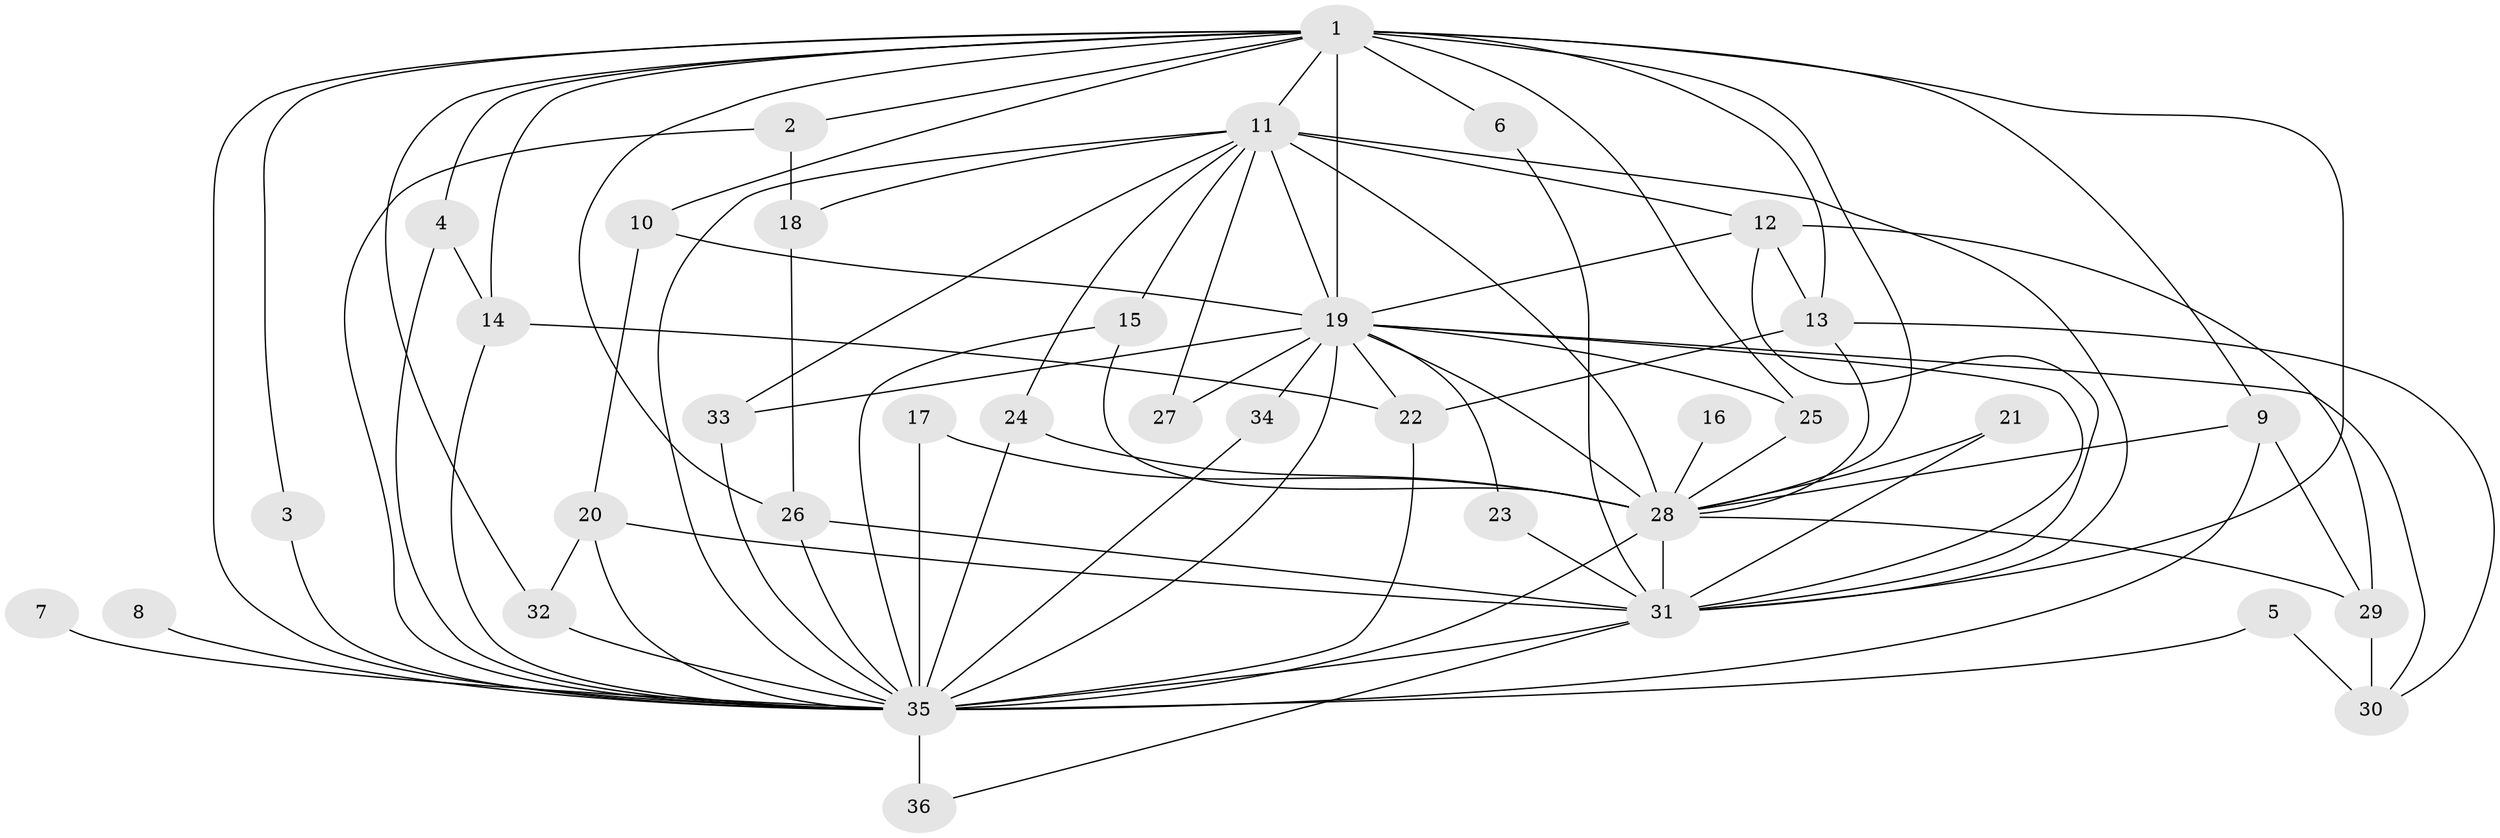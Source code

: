 // original degree distribution, {14: 0.027777777777777776, 15: 0.027777777777777776, 23: 0.027777777777777776, 17: 0.013888888888888888, 20: 0.013888888888888888, 18: 0.013888888888888888, 16: 0.013888888888888888, 4: 0.1111111111111111, 3: 0.19444444444444445, 5: 0.041666666666666664, 2: 0.5138888888888888}
// Generated by graph-tools (version 1.1) at 2025/49/03/09/25 03:49:29]
// undirected, 36 vertices, 88 edges
graph export_dot {
graph [start="1"]
  node [color=gray90,style=filled];
  1;
  2;
  3;
  4;
  5;
  6;
  7;
  8;
  9;
  10;
  11;
  12;
  13;
  14;
  15;
  16;
  17;
  18;
  19;
  20;
  21;
  22;
  23;
  24;
  25;
  26;
  27;
  28;
  29;
  30;
  31;
  32;
  33;
  34;
  35;
  36;
  1 -- 2 [weight=1.0];
  1 -- 3 [weight=1.0];
  1 -- 4 [weight=1.0];
  1 -- 6 [weight=1.0];
  1 -- 9 [weight=1.0];
  1 -- 10 [weight=1.0];
  1 -- 11 [weight=2.0];
  1 -- 13 [weight=1.0];
  1 -- 14 [weight=1.0];
  1 -- 19 [weight=4.0];
  1 -- 25 [weight=1.0];
  1 -- 26 [weight=1.0];
  1 -- 28 [weight=4.0];
  1 -- 31 [weight=2.0];
  1 -- 32 [weight=1.0];
  1 -- 35 [weight=4.0];
  2 -- 18 [weight=1.0];
  2 -- 35 [weight=1.0];
  3 -- 35 [weight=1.0];
  4 -- 14 [weight=1.0];
  4 -- 35 [weight=1.0];
  5 -- 30 [weight=1.0];
  5 -- 35 [weight=2.0];
  6 -- 31 [weight=1.0];
  7 -- 35 [weight=2.0];
  8 -- 35 [weight=1.0];
  9 -- 28 [weight=1.0];
  9 -- 29 [weight=1.0];
  9 -- 35 [weight=1.0];
  10 -- 19 [weight=1.0];
  10 -- 20 [weight=1.0];
  11 -- 12 [weight=1.0];
  11 -- 15 [weight=2.0];
  11 -- 18 [weight=1.0];
  11 -- 19 [weight=2.0];
  11 -- 24 [weight=1.0];
  11 -- 27 [weight=1.0];
  11 -- 28 [weight=3.0];
  11 -- 31 [weight=2.0];
  11 -- 33 [weight=1.0];
  11 -- 35 [weight=2.0];
  12 -- 13 [weight=1.0];
  12 -- 19 [weight=1.0];
  12 -- 29 [weight=1.0];
  12 -- 31 [weight=1.0];
  13 -- 22 [weight=1.0];
  13 -- 28 [weight=1.0];
  13 -- 30 [weight=1.0];
  14 -- 22 [weight=1.0];
  14 -- 35 [weight=1.0];
  15 -- 28 [weight=1.0];
  15 -- 35 [weight=1.0];
  16 -- 28 [weight=2.0];
  17 -- 28 [weight=1.0];
  17 -- 35 [weight=1.0];
  18 -- 26 [weight=1.0];
  19 -- 22 [weight=1.0];
  19 -- 23 [weight=1.0];
  19 -- 25 [weight=1.0];
  19 -- 27 [weight=1.0];
  19 -- 28 [weight=4.0];
  19 -- 30 [weight=1.0];
  19 -- 31 [weight=2.0];
  19 -- 33 [weight=3.0];
  19 -- 34 [weight=3.0];
  19 -- 35 [weight=5.0];
  20 -- 31 [weight=1.0];
  20 -- 32 [weight=1.0];
  20 -- 35 [weight=1.0];
  21 -- 28 [weight=1.0];
  21 -- 31 [weight=1.0];
  22 -- 35 [weight=1.0];
  23 -- 31 [weight=1.0];
  24 -- 28 [weight=1.0];
  24 -- 35 [weight=1.0];
  25 -- 28 [weight=1.0];
  26 -- 31 [weight=1.0];
  26 -- 35 [weight=1.0];
  28 -- 29 [weight=1.0];
  28 -- 31 [weight=2.0];
  28 -- 35 [weight=4.0];
  29 -- 30 [weight=2.0];
  31 -- 35 [weight=2.0];
  31 -- 36 [weight=1.0];
  32 -- 35 [weight=1.0];
  33 -- 35 [weight=1.0];
  34 -- 35 [weight=1.0];
  35 -- 36 [weight=2.0];
}
